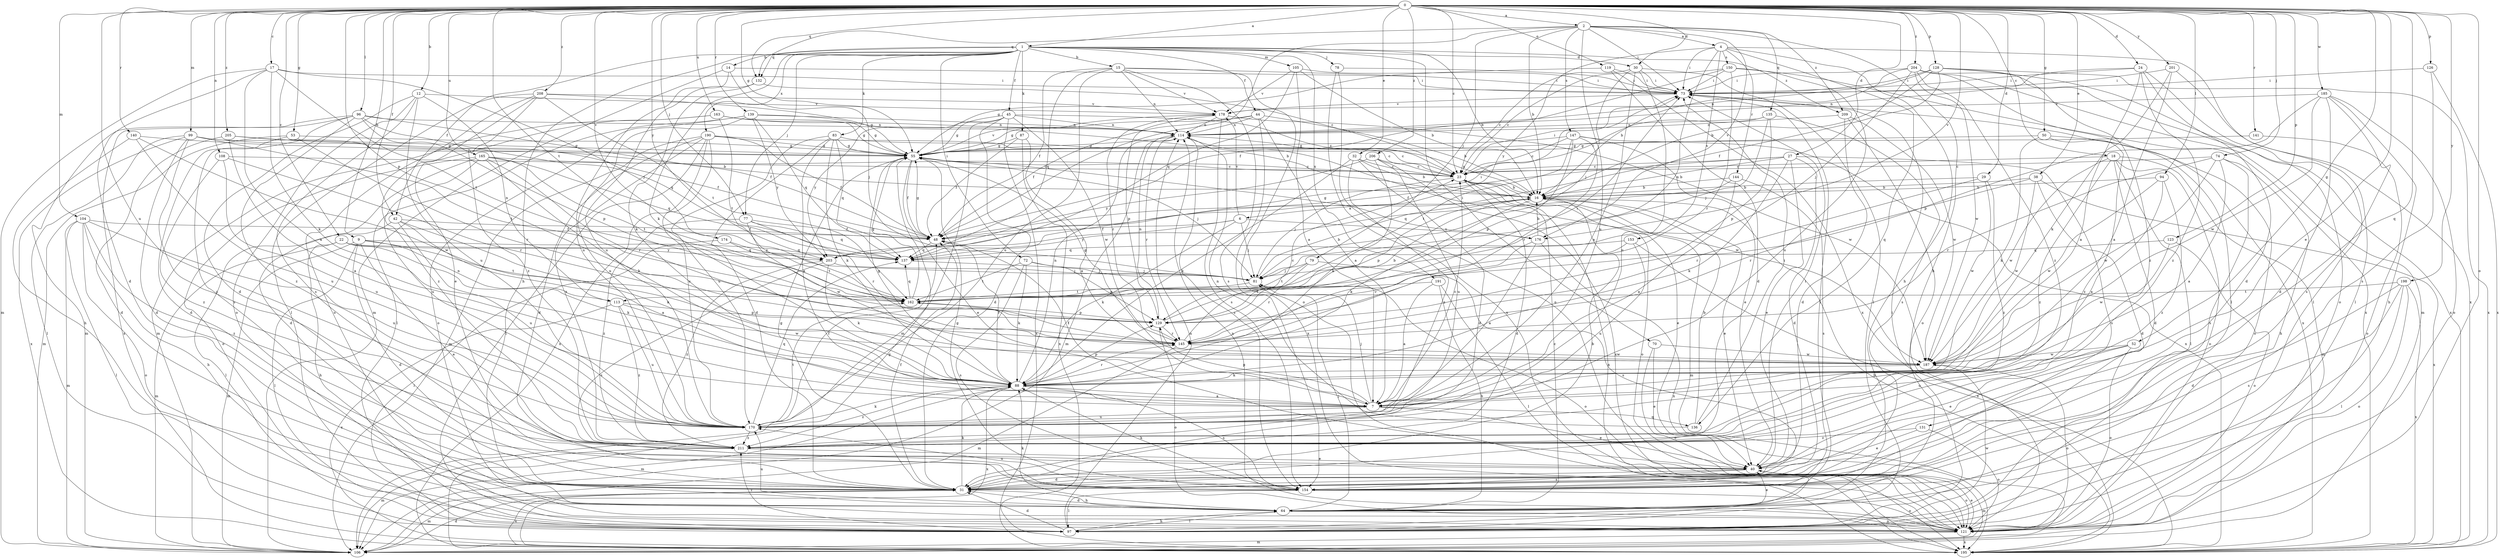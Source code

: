strict digraph  {
0;
1;
2;
4;
6;
7;
9;
12;
14;
15;
16;
17;
18;
22;
23;
24;
27;
29;
30;
31;
32;
38;
40;
42;
44;
45;
48;
50;
52;
53;
55;
64;
70;
72;
73;
74;
77;
78;
79;
81;
83;
87;
88;
94;
96;
97;
99;
104;
105;
106;
108;
113;
114;
119;
121;
123;
126;
128;
129;
131;
132;
135;
136;
137;
139;
140;
141;
144;
145;
147;
150;
153;
154;
162;
163;
165;
170;
174;
176;
178;
185;
187;
190;
191;
195;
198;
201;
203;
204;
205;
206;
208;
209;
211;
0 -> 1  [label=a];
0 -> 2  [label=a];
0 -> 9  [label=b];
0 -> 12  [label=b];
0 -> 17  [label=c];
0 -> 18  [label=c];
0 -> 22  [label=c];
0 -> 23  [label=c];
0 -> 24  [label=d];
0 -> 27  [label=d];
0 -> 29  [label=d];
0 -> 30  [label=d];
0 -> 32  [label=e];
0 -> 38  [label=e];
0 -> 40  [label=e];
0 -> 42  [label=f];
0 -> 50  [label=g];
0 -> 52  [label=g];
0 -> 53  [label=g];
0 -> 55  [label=g];
0 -> 74  [label=j];
0 -> 77  [label=j];
0 -> 94  [label=l];
0 -> 96  [label=l];
0 -> 99  [label=m];
0 -> 104  [label=m];
0 -> 108  [label=n];
0 -> 119  [label=o];
0 -> 121  [label=o];
0 -> 123  [label=p];
0 -> 126  [label=p];
0 -> 128  [label=p];
0 -> 129  [label=p];
0 -> 131  [label=q];
0 -> 132  [label=q];
0 -> 139  [label=r];
0 -> 140  [label=r];
0 -> 141  [label=r];
0 -> 162  [label=t];
0 -> 163  [label=u];
0 -> 165  [label=u];
0 -> 170  [label=u];
0 -> 174  [label=v];
0 -> 176  [label=v];
0 -> 185  [label=w];
0 -> 198  [label=y];
0 -> 201  [label=y];
0 -> 203  [label=y];
0 -> 204  [label=z];
0 -> 205  [label=z];
0 -> 206  [label=z];
0 -> 208  [label=z];
1 -> 14  [label=b];
1 -> 15  [label=b];
1 -> 16  [label=b];
1 -> 30  [label=d];
1 -> 42  [label=f];
1 -> 44  [label=f];
1 -> 45  [label=f];
1 -> 64  [label=h];
1 -> 70  [label=i];
1 -> 72  [label=i];
1 -> 77  [label=j];
1 -> 78  [label=j];
1 -> 83  [label=k];
1 -> 87  [label=k];
1 -> 88  [label=k];
1 -> 105  [label=m];
1 -> 132  [label=q];
1 -> 190  [label=x];
1 -> 191  [label=x];
1 -> 209  [label=z];
2 -> 4  [label=a];
2 -> 16  [label=b];
2 -> 48  [label=f];
2 -> 64  [label=h];
2 -> 73  [label=i];
2 -> 79  [label=j];
2 -> 132  [label=q];
2 -> 135  [label=q];
2 -> 147  [label=s];
2 -> 170  [label=u];
2 -> 176  [label=v];
2 -> 209  [label=z];
4 -> 64  [label=h];
4 -> 73  [label=i];
4 -> 113  [label=n];
4 -> 136  [label=q];
4 -> 144  [label=r];
4 -> 150  [label=s];
4 -> 153  [label=s];
4 -> 195  [label=x];
4 -> 203  [label=y];
6 -> 48  [label=f];
6 -> 81  [label=j];
6 -> 88  [label=k];
6 -> 176  [label=v];
6 -> 178  [label=v];
6 -> 203  [label=y];
7 -> 23  [label=c];
7 -> 40  [label=e];
7 -> 48  [label=f];
7 -> 81  [label=j];
7 -> 129  [label=p];
7 -> 136  [label=q];
7 -> 170  [label=u];
9 -> 31  [label=d];
9 -> 40  [label=e];
9 -> 97  [label=l];
9 -> 106  [label=m];
9 -> 113  [label=n];
9 -> 137  [label=q];
9 -> 162  [label=t];
12 -> 31  [label=d];
12 -> 113  [label=n];
12 -> 121  [label=o];
12 -> 154  [label=s];
12 -> 170  [label=u];
12 -> 178  [label=v];
14 -> 73  [label=i];
14 -> 81  [label=j];
14 -> 106  [label=m];
14 -> 170  [label=u];
15 -> 48  [label=f];
15 -> 73  [label=i];
15 -> 114  [label=n];
15 -> 121  [label=o];
15 -> 137  [label=q];
15 -> 154  [label=s];
15 -> 170  [label=u];
15 -> 178  [label=v];
16 -> 6  [label=a];
16 -> 40  [label=e];
16 -> 88  [label=k];
16 -> 106  [label=m];
16 -> 114  [label=n];
16 -> 129  [label=p];
17 -> 7  [label=a];
17 -> 31  [label=d];
17 -> 73  [label=i];
17 -> 81  [label=j];
17 -> 88  [label=k];
17 -> 106  [label=m];
17 -> 162  [label=t];
18 -> 23  [label=c];
18 -> 31  [label=d];
18 -> 97  [label=l];
18 -> 106  [label=m];
18 -> 121  [label=o];
18 -> 187  [label=w];
18 -> 211  [label=z];
22 -> 64  [label=h];
22 -> 88  [label=k];
22 -> 106  [label=m];
22 -> 137  [label=q];
22 -> 203  [label=y];
23 -> 16  [label=b];
23 -> 31  [label=d];
23 -> 40  [label=e];
23 -> 73  [label=i];
23 -> 81  [label=j];
23 -> 121  [label=o];
23 -> 195  [label=x];
24 -> 7  [label=a];
24 -> 31  [label=d];
24 -> 73  [label=i];
24 -> 97  [label=l];
24 -> 114  [label=n];
24 -> 211  [label=z];
27 -> 16  [label=b];
27 -> 23  [label=c];
27 -> 31  [label=d];
27 -> 40  [label=e];
27 -> 48  [label=f];
27 -> 88  [label=k];
27 -> 154  [label=s];
29 -> 16  [label=b];
29 -> 145  [label=r];
29 -> 187  [label=w];
29 -> 211  [label=z];
30 -> 7  [label=a];
30 -> 23  [label=c];
30 -> 73  [label=i];
30 -> 81  [label=j];
30 -> 97  [label=l];
30 -> 170  [label=u];
31 -> 16  [label=b];
31 -> 48  [label=f];
31 -> 55  [label=g];
31 -> 64  [label=h];
31 -> 88  [label=k];
31 -> 106  [label=m];
31 -> 195  [label=x];
32 -> 16  [label=b];
32 -> 23  [label=c];
32 -> 31  [label=d];
32 -> 88  [label=k];
32 -> 211  [label=z];
38 -> 16  [label=b];
38 -> 31  [label=d];
38 -> 145  [label=r];
38 -> 187  [label=w];
38 -> 195  [label=x];
40 -> 31  [label=d];
40 -> 73  [label=i];
40 -> 106  [label=m];
40 -> 121  [label=o];
40 -> 154  [label=s];
42 -> 7  [label=a];
42 -> 48  [label=f];
42 -> 88  [label=k];
42 -> 97  [label=l];
42 -> 170  [label=u];
44 -> 7  [label=a];
44 -> 16  [label=b];
44 -> 48  [label=f];
44 -> 55  [label=g];
44 -> 114  [label=n];
44 -> 195  [label=x];
45 -> 23  [label=c];
45 -> 31  [label=d];
45 -> 55  [label=g];
45 -> 106  [label=m];
45 -> 114  [label=n];
45 -> 187  [label=w];
45 -> 195  [label=x];
45 -> 203  [label=y];
48 -> 55  [label=g];
48 -> 137  [label=q];
50 -> 55  [label=g];
50 -> 88  [label=k];
50 -> 121  [label=o];
50 -> 211  [label=z];
52 -> 40  [label=e];
52 -> 121  [label=o];
52 -> 170  [label=u];
52 -> 187  [label=w];
53 -> 31  [label=d];
53 -> 55  [label=g];
53 -> 106  [label=m];
53 -> 145  [label=r];
55 -> 23  [label=c];
55 -> 40  [label=e];
55 -> 48  [label=f];
55 -> 81  [label=j];
55 -> 178  [label=v];
64 -> 23  [label=c];
64 -> 31  [label=d];
64 -> 40  [label=e];
64 -> 73  [label=i];
64 -> 81  [label=j];
64 -> 88  [label=k];
64 -> 97  [label=l];
64 -> 121  [label=o];
64 -> 170  [label=u];
70 -> 40  [label=e];
70 -> 121  [label=o];
70 -> 187  [label=w];
72 -> 81  [label=j];
72 -> 88  [label=k];
72 -> 129  [label=p];
72 -> 154  [label=s];
72 -> 162  [label=t];
73 -> 178  [label=v];
73 -> 195  [label=x];
74 -> 7  [label=a];
74 -> 23  [label=c];
74 -> 64  [label=h];
74 -> 145  [label=r];
74 -> 154  [label=s];
74 -> 187  [label=w];
77 -> 48  [label=f];
77 -> 137  [label=q];
77 -> 145  [label=r];
77 -> 187  [label=w];
77 -> 211  [label=z];
78 -> 73  [label=i];
78 -> 121  [label=o];
78 -> 195  [label=x];
79 -> 81  [label=j];
79 -> 145  [label=r];
79 -> 154  [label=s];
79 -> 162  [label=t];
81 -> 16  [label=b];
81 -> 121  [label=o];
81 -> 162  [label=t];
83 -> 7  [label=a];
83 -> 23  [label=c];
83 -> 31  [label=d];
83 -> 55  [label=g];
83 -> 88  [label=k];
83 -> 137  [label=q];
83 -> 170  [label=u];
87 -> 7  [label=a];
87 -> 48  [label=f];
87 -> 55  [label=g];
87 -> 195  [label=x];
88 -> 7  [label=a];
88 -> 48  [label=f];
88 -> 55  [label=g];
88 -> 106  [label=m];
88 -> 114  [label=n];
88 -> 129  [label=p];
88 -> 145  [label=r];
88 -> 154  [label=s];
88 -> 195  [label=x];
88 -> 211  [label=z];
94 -> 7  [label=a];
94 -> 16  [label=b];
94 -> 187  [label=w];
94 -> 211  [label=z];
96 -> 48  [label=f];
96 -> 106  [label=m];
96 -> 114  [label=n];
96 -> 129  [label=p];
96 -> 137  [label=q];
96 -> 154  [label=s];
96 -> 195  [label=x];
96 -> 211  [label=z];
97 -> 31  [label=d];
97 -> 64  [label=h];
97 -> 73  [label=i];
97 -> 114  [label=n];
97 -> 187  [label=w];
97 -> 211  [label=z];
99 -> 16  [label=b];
99 -> 31  [label=d];
99 -> 55  [label=g];
99 -> 97  [label=l];
99 -> 162  [label=t];
99 -> 195  [label=x];
99 -> 211  [label=z];
104 -> 48  [label=f];
104 -> 64  [label=h];
104 -> 97  [label=l];
104 -> 106  [label=m];
104 -> 121  [label=o];
104 -> 170  [label=u];
104 -> 211  [label=z];
105 -> 7  [label=a];
105 -> 16  [label=b];
105 -> 73  [label=i];
105 -> 137  [label=q];
105 -> 178  [label=v];
106 -> 31  [label=d];
108 -> 23  [label=c];
108 -> 145  [label=r];
108 -> 170  [label=u];
108 -> 211  [label=z];
113 -> 129  [label=p];
113 -> 170  [label=u];
113 -> 187  [label=w];
113 -> 195  [label=x];
113 -> 211  [label=z];
114 -> 55  [label=g];
114 -> 106  [label=m];
114 -> 145  [label=r];
114 -> 154  [label=s];
114 -> 187  [label=w];
119 -> 31  [label=d];
119 -> 55  [label=g];
119 -> 73  [label=i];
119 -> 195  [label=x];
121 -> 40  [label=e];
121 -> 106  [label=m];
121 -> 114  [label=n];
121 -> 195  [label=x];
123 -> 121  [label=o];
123 -> 137  [label=q];
123 -> 187  [label=w];
126 -> 73  [label=i];
126 -> 154  [label=s];
126 -> 195  [label=x];
128 -> 16  [label=b];
128 -> 48  [label=f];
128 -> 73  [label=i];
128 -> 114  [label=n];
128 -> 121  [label=o];
128 -> 195  [label=x];
128 -> 211  [label=z];
129 -> 16  [label=b];
129 -> 73  [label=i];
129 -> 114  [label=n];
129 -> 121  [label=o];
129 -> 145  [label=r];
131 -> 40  [label=e];
131 -> 121  [label=o];
131 -> 211  [label=z];
132 -> 23  [label=c];
132 -> 88  [label=k];
132 -> 170  [label=u];
135 -> 23  [label=c];
135 -> 81  [label=j];
135 -> 114  [label=n];
135 -> 129  [label=p];
135 -> 154  [label=s];
136 -> 16  [label=b];
136 -> 73  [label=i];
136 -> 114  [label=n];
137 -> 73  [label=i];
137 -> 81  [label=j];
139 -> 55  [label=g];
139 -> 97  [label=l];
139 -> 114  [label=n];
139 -> 121  [label=o];
139 -> 137  [label=q];
139 -> 170  [label=u];
139 -> 203  [label=y];
140 -> 55  [label=g];
140 -> 64  [label=h];
140 -> 170  [label=u];
140 -> 187  [label=w];
141 -> 55  [label=g];
141 -> 121  [label=o];
144 -> 7  [label=a];
144 -> 16  [label=b];
144 -> 137  [label=q];
144 -> 154  [label=s];
145 -> 23  [label=c];
145 -> 55  [label=g];
145 -> 106  [label=m];
145 -> 162  [label=t];
145 -> 187  [label=w];
147 -> 23  [label=c];
147 -> 40  [label=e];
147 -> 55  [label=g];
147 -> 129  [label=p];
147 -> 145  [label=r];
147 -> 162  [label=t];
147 -> 195  [label=x];
150 -> 23  [label=c];
150 -> 48  [label=f];
150 -> 73  [label=i];
150 -> 145  [label=r];
150 -> 170  [label=u];
150 -> 195  [label=x];
153 -> 137  [label=q];
153 -> 162  [label=t];
153 -> 170  [label=u];
153 -> 195  [label=x];
154 -> 55  [label=g];
154 -> 88  [label=k];
154 -> 97  [label=l];
154 -> 121  [label=o];
154 -> 170  [label=u];
162 -> 55  [label=g];
162 -> 129  [label=p];
162 -> 137  [label=q];
163 -> 16  [label=b];
163 -> 55  [label=g];
163 -> 106  [label=m];
163 -> 114  [label=n];
163 -> 162  [label=t];
163 -> 211  [label=z];
165 -> 23  [label=c];
165 -> 31  [label=d];
165 -> 88  [label=k];
165 -> 121  [label=o];
165 -> 137  [label=q];
165 -> 145  [label=r];
165 -> 162  [label=t];
165 -> 170  [label=u];
170 -> 48  [label=f];
170 -> 88  [label=k];
170 -> 137  [label=q];
170 -> 162  [label=t];
170 -> 211  [label=z];
174 -> 97  [label=l];
174 -> 162  [label=t];
174 -> 203  [label=y];
176 -> 7  [label=a];
176 -> 16  [label=b];
176 -> 55  [label=g];
176 -> 145  [label=r];
176 -> 195  [label=x];
178 -> 114  [label=n];
178 -> 129  [label=p];
178 -> 145  [label=r];
178 -> 154  [label=s];
178 -> 187  [label=w];
185 -> 31  [label=d];
185 -> 64  [label=h];
185 -> 121  [label=o];
185 -> 129  [label=p];
185 -> 154  [label=s];
185 -> 178  [label=v];
185 -> 187  [label=w];
187 -> 88  [label=k];
187 -> 121  [label=o];
190 -> 23  [label=c];
190 -> 31  [label=d];
190 -> 48  [label=f];
190 -> 55  [label=g];
190 -> 97  [label=l];
190 -> 106  [label=m];
190 -> 170  [label=u];
190 -> 195  [label=x];
190 -> 211  [label=z];
191 -> 7  [label=a];
191 -> 64  [label=h];
191 -> 97  [label=l];
191 -> 162  [label=t];
195 -> 16  [label=b];
195 -> 55  [label=g];
198 -> 31  [label=d];
198 -> 97  [label=l];
198 -> 121  [label=o];
198 -> 154  [label=s];
198 -> 162  [label=t];
198 -> 195  [label=x];
201 -> 7  [label=a];
201 -> 73  [label=i];
201 -> 88  [label=k];
201 -> 97  [label=l];
203 -> 81  [label=j];
203 -> 88  [label=k];
203 -> 154  [label=s];
203 -> 211  [label=z];
204 -> 16  [label=b];
204 -> 73  [label=i];
204 -> 81  [label=j];
204 -> 97  [label=l];
204 -> 106  [label=m];
204 -> 187  [label=w];
204 -> 195  [label=x];
204 -> 211  [label=z];
205 -> 7  [label=a];
205 -> 31  [label=d];
205 -> 48  [label=f];
205 -> 55  [label=g];
206 -> 23  [label=c];
206 -> 88  [label=k];
206 -> 170  [label=u];
206 -> 195  [label=x];
206 -> 203  [label=y];
208 -> 40  [label=e];
208 -> 55  [label=g];
208 -> 97  [label=l];
208 -> 121  [label=o];
208 -> 162  [label=t];
208 -> 178  [label=v];
208 -> 211  [label=z];
209 -> 31  [label=d];
209 -> 114  [label=n];
209 -> 121  [label=o];
209 -> 187  [label=w];
211 -> 40  [label=e];
211 -> 106  [label=m];
}
